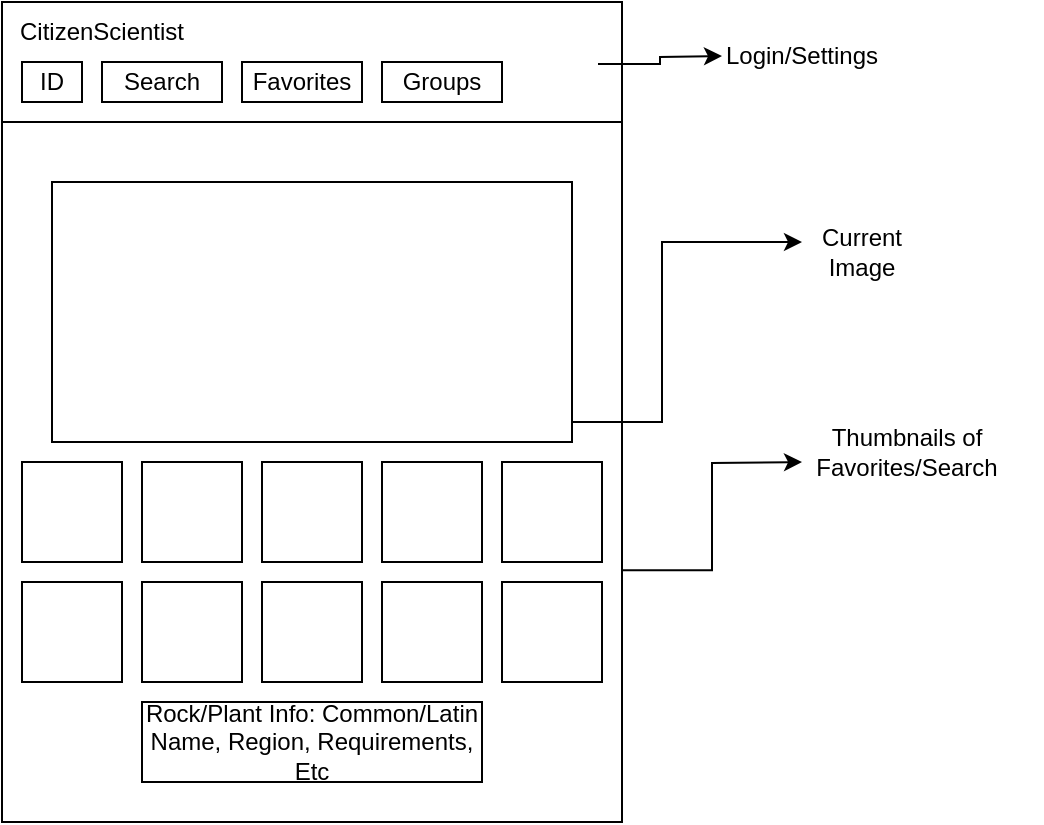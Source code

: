 <mxfile version="15.5.4" type="github">
  <diagram id="_asoH6Mr00rQYuvAyVoP" name="Page-1">
    <mxGraphModel dx="946" dy="627" grid="1" gridSize="10" guides="1" tooltips="1" connect="1" arrows="1" fold="1" page="1" pageScale="1" pageWidth="850" pageHeight="1100" math="0" shadow="0">
      <root>
        <mxCell id="0" />
        <mxCell id="1" parent="0" />
        <mxCell id="AzEeNIPgMSPHgd66sH_5-1" value="" style="rounded=0;whiteSpace=wrap;html=1;" vertex="1" parent="1">
          <mxGeometry x="40" y="40" width="310" height="410" as="geometry" />
        </mxCell>
        <mxCell id="AzEeNIPgMSPHgd66sH_5-2" value="" style="rounded=0;whiteSpace=wrap;html=1;" vertex="1" parent="1">
          <mxGeometry x="40" y="40" width="310" height="60" as="geometry" />
        </mxCell>
        <mxCell id="AzEeNIPgMSPHgd66sH_5-3" value="CitizenScientist" style="text;html=1;strokeColor=none;fillColor=none;align=center;verticalAlign=middle;whiteSpace=wrap;rounded=0;" vertex="1" parent="1">
          <mxGeometry x="60" y="40" width="60" height="30" as="geometry" />
        </mxCell>
        <mxCell id="AzEeNIPgMSPHgd66sH_5-4" value="ID" style="rounded=0;whiteSpace=wrap;html=1;" vertex="1" parent="1">
          <mxGeometry x="50" y="70" width="30" height="20" as="geometry" />
        </mxCell>
        <mxCell id="AzEeNIPgMSPHgd66sH_5-5" value="Groups" style="rounded=0;whiteSpace=wrap;html=1;" vertex="1" parent="1">
          <mxGeometry x="230" y="70" width="60" height="20" as="geometry" />
        </mxCell>
        <mxCell id="AzEeNIPgMSPHgd66sH_5-6" value="Search" style="rounded=0;whiteSpace=wrap;html=1;" vertex="1" parent="1">
          <mxGeometry x="90" y="70" width="60" height="20" as="geometry" />
        </mxCell>
        <mxCell id="AzEeNIPgMSPHgd66sH_5-7" value="" style="shape=image;html=1;verticalAlign=top;verticalLabelPosition=bottom;labelBackgroundColor=#ffffff;imageAspect=0;aspect=fixed;image=https://cdn4.iconfinder.com/data/icons/48-bubbles/48/30.User-128.png" vertex="1" parent="1">
          <mxGeometry x="300" y="52" width="38" height="38" as="geometry" />
        </mxCell>
        <mxCell id="AzEeNIPgMSPHgd66sH_5-8" value="Rock/Plant Info: Common/Latin Name, Region, Requirements, Etc" style="rounded=0;whiteSpace=wrap;html=1;" vertex="1" parent="1">
          <mxGeometry x="110" y="390" width="170" height="40" as="geometry" />
        </mxCell>
        <mxCell id="AzEeNIPgMSPHgd66sH_5-9" value="Login/Settings" style="text;html=1;strokeColor=none;fillColor=none;align=center;verticalAlign=middle;whiteSpace=wrap;rounded=0;" vertex="1" parent="1">
          <mxGeometry x="410" y="52" width="60" height="30" as="geometry" />
        </mxCell>
        <mxCell id="AzEeNIPgMSPHgd66sH_5-10" value="" style="endArrow=classic;html=1;rounded=0;edgeStyle=orthogonalEdgeStyle;" edge="1" parent="1" source="AzEeNIPgMSPHgd66sH_5-7">
          <mxGeometry width="50" height="50" relative="1" as="geometry">
            <mxPoint x="460" y="310" as="sourcePoint" />
            <mxPoint x="400" y="67" as="targetPoint" />
          </mxGeometry>
        </mxCell>
        <mxCell id="AzEeNIPgMSPHgd66sH_5-11" value="" style="endArrow=classic;html=1;rounded=0;edgeStyle=orthogonalEdgeStyle;" edge="1" parent="1">
          <mxGeometry width="50" height="50" relative="1" as="geometry">
            <mxPoint x="325" y="250" as="sourcePoint" />
            <mxPoint x="440" y="160" as="targetPoint" />
            <Array as="points">
              <mxPoint x="370" y="250" />
              <mxPoint x="370" y="160" />
            </Array>
          </mxGeometry>
        </mxCell>
        <mxCell id="AzEeNIPgMSPHgd66sH_5-12" value="Favorites" style="rounded=0;whiteSpace=wrap;html=1;" vertex="1" parent="1">
          <mxGeometry x="160" y="70" width="60" height="20" as="geometry" />
        </mxCell>
        <mxCell id="AzEeNIPgMSPHgd66sH_5-13" value="Current Image" style="text;html=1;strokeColor=none;fillColor=none;align=center;verticalAlign=middle;whiteSpace=wrap;rounded=0;" vertex="1" parent="1">
          <mxGeometry x="440" y="150" width="60" height="30" as="geometry" />
        </mxCell>
        <mxCell id="AzEeNIPgMSPHgd66sH_5-14" value="" style="rounded=0;whiteSpace=wrap;html=1;" vertex="1" parent="1">
          <mxGeometry x="65" y="130" width="260" height="130" as="geometry" />
        </mxCell>
        <mxCell id="AzEeNIPgMSPHgd66sH_5-15" value="" style="whiteSpace=wrap;html=1;aspect=fixed;" vertex="1" parent="1">
          <mxGeometry x="50" y="270" width="50" height="50" as="geometry" />
        </mxCell>
        <mxCell id="AzEeNIPgMSPHgd66sH_5-16" value="" style="whiteSpace=wrap;html=1;aspect=fixed;" vertex="1" parent="1">
          <mxGeometry x="110" y="270" width="50" height="50" as="geometry" />
        </mxCell>
        <mxCell id="AzEeNIPgMSPHgd66sH_5-17" value="" style="whiteSpace=wrap;html=1;aspect=fixed;" vertex="1" parent="1">
          <mxGeometry x="170" y="270" width="50" height="50" as="geometry" />
        </mxCell>
        <mxCell id="AzEeNIPgMSPHgd66sH_5-18" value="" style="whiteSpace=wrap;html=1;aspect=fixed;" vertex="1" parent="1">
          <mxGeometry x="230" y="270" width="50" height="50" as="geometry" />
        </mxCell>
        <mxCell id="AzEeNIPgMSPHgd66sH_5-19" value="" style="whiteSpace=wrap;html=1;aspect=fixed;" vertex="1" parent="1">
          <mxGeometry x="290" y="270" width="50" height="50" as="geometry" />
        </mxCell>
        <mxCell id="AzEeNIPgMSPHgd66sH_5-20" value="" style="whiteSpace=wrap;html=1;aspect=fixed;" vertex="1" parent="1">
          <mxGeometry x="50" y="330" width="50" height="50" as="geometry" />
        </mxCell>
        <mxCell id="AzEeNIPgMSPHgd66sH_5-21" value="" style="whiteSpace=wrap;html=1;aspect=fixed;" vertex="1" parent="1">
          <mxGeometry x="110" y="330" width="50" height="50" as="geometry" />
        </mxCell>
        <mxCell id="AzEeNIPgMSPHgd66sH_5-22" value="" style="whiteSpace=wrap;html=1;aspect=fixed;" vertex="1" parent="1">
          <mxGeometry x="170" y="330" width="50" height="50" as="geometry" />
        </mxCell>
        <mxCell id="AzEeNIPgMSPHgd66sH_5-23" value="" style="whiteSpace=wrap;html=1;aspect=fixed;" vertex="1" parent="1">
          <mxGeometry x="230" y="330" width="50" height="50" as="geometry" />
        </mxCell>
        <mxCell id="AzEeNIPgMSPHgd66sH_5-24" value="" style="whiteSpace=wrap;html=1;aspect=fixed;" vertex="1" parent="1">
          <mxGeometry x="290" y="330" width="50" height="50" as="geometry" />
        </mxCell>
        <mxCell id="AzEeNIPgMSPHgd66sH_5-25" value="" style="endArrow=classic;html=1;rounded=0;edgeStyle=orthogonalEdgeStyle;exitX=1;exitY=0.693;exitDx=0;exitDy=0;exitPerimeter=0;" edge="1" parent="1" source="AzEeNIPgMSPHgd66sH_5-1">
          <mxGeometry width="50" height="50" relative="1" as="geometry">
            <mxPoint x="360" y="310" as="sourcePoint" />
            <mxPoint x="440" y="270" as="targetPoint" />
          </mxGeometry>
        </mxCell>
        <mxCell id="AzEeNIPgMSPHgd66sH_5-26" value="Thumbnails of Favorites/Search" style="text;html=1;strokeColor=none;fillColor=none;align=center;verticalAlign=middle;whiteSpace=wrap;rounded=0;" vertex="1" parent="1">
          <mxGeometry x="425" y="250" width="135" height="30" as="geometry" />
        </mxCell>
        <mxCell id="AzEeNIPgMSPHgd66sH_5-27" value="" style="shape=image;html=1;verticalAlign=top;verticalLabelPosition=bottom;labelBackgroundColor=#ffffff;imageAspect=0;aspect=fixed;image=https://cdn2.iconfinder.com/data/icons/harry-potter-colour-collection/60/39_-_Harry_Potter_-_Colour_-_Philosophers_Stone-128.png" vertex="1" parent="1">
          <mxGeometry x="143" y="148" width="94" height="94" as="geometry" />
        </mxCell>
        <mxCell id="AzEeNIPgMSPHgd66sH_5-28" value="" style="shape=image;html=1;verticalAlign=top;verticalLabelPosition=bottom;labelBackgroundColor=#ffffff;imageAspect=0;aspect=fixed;image=https://cdn3.iconfinder.com/data/icons/free-mix/128/business_office_seo_finance_work_coffee_pause_management-01-2-128.png" vertex="1" parent="1">
          <mxGeometry x="61" y="281" width="28" height="28" as="geometry" />
        </mxCell>
        <mxCell id="AzEeNIPgMSPHgd66sH_5-29" value="" style="shape=image;html=1;verticalAlign=top;verticalLabelPosition=bottom;labelBackgroundColor=#ffffff;imageAspect=0;aspect=fixed;image=https://cdn3.iconfinder.com/data/icons/street-food-and-food-trucker-1/64/grilled-corn-vegetable-organic-plant-128.png" vertex="1" parent="1">
          <mxGeometry x="116" y="276" width="38" height="38" as="geometry" />
        </mxCell>
        <mxCell id="AzEeNIPgMSPHgd66sH_5-30" value="" style="shape=image;html=1;verticalAlign=top;verticalLabelPosition=bottom;labelBackgroundColor=#ffffff;imageAspect=0;aspect=fixed;image=https://cdn3.iconfinder.com/data/icons/street-food-and-food-trucker-1/64/fruit-organic-plant-orange-vitamin-128.png" vertex="1" parent="1">
          <mxGeometry x="180" y="280" width="30" height="30" as="geometry" />
        </mxCell>
        <mxCell id="AzEeNIPgMSPHgd66sH_5-31" value="" style="shape=image;html=1;verticalAlign=top;verticalLabelPosition=bottom;labelBackgroundColor=#ffffff;imageAspect=0;aspect=fixed;image=https://cdn3.iconfinder.com/data/icons/spring-2-1/30/Rose-128.png" vertex="1" parent="1">
          <mxGeometry x="237.5" y="277.5" width="35" height="35" as="geometry" />
        </mxCell>
      </root>
    </mxGraphModel>
  </diagram>
</mxfile>
